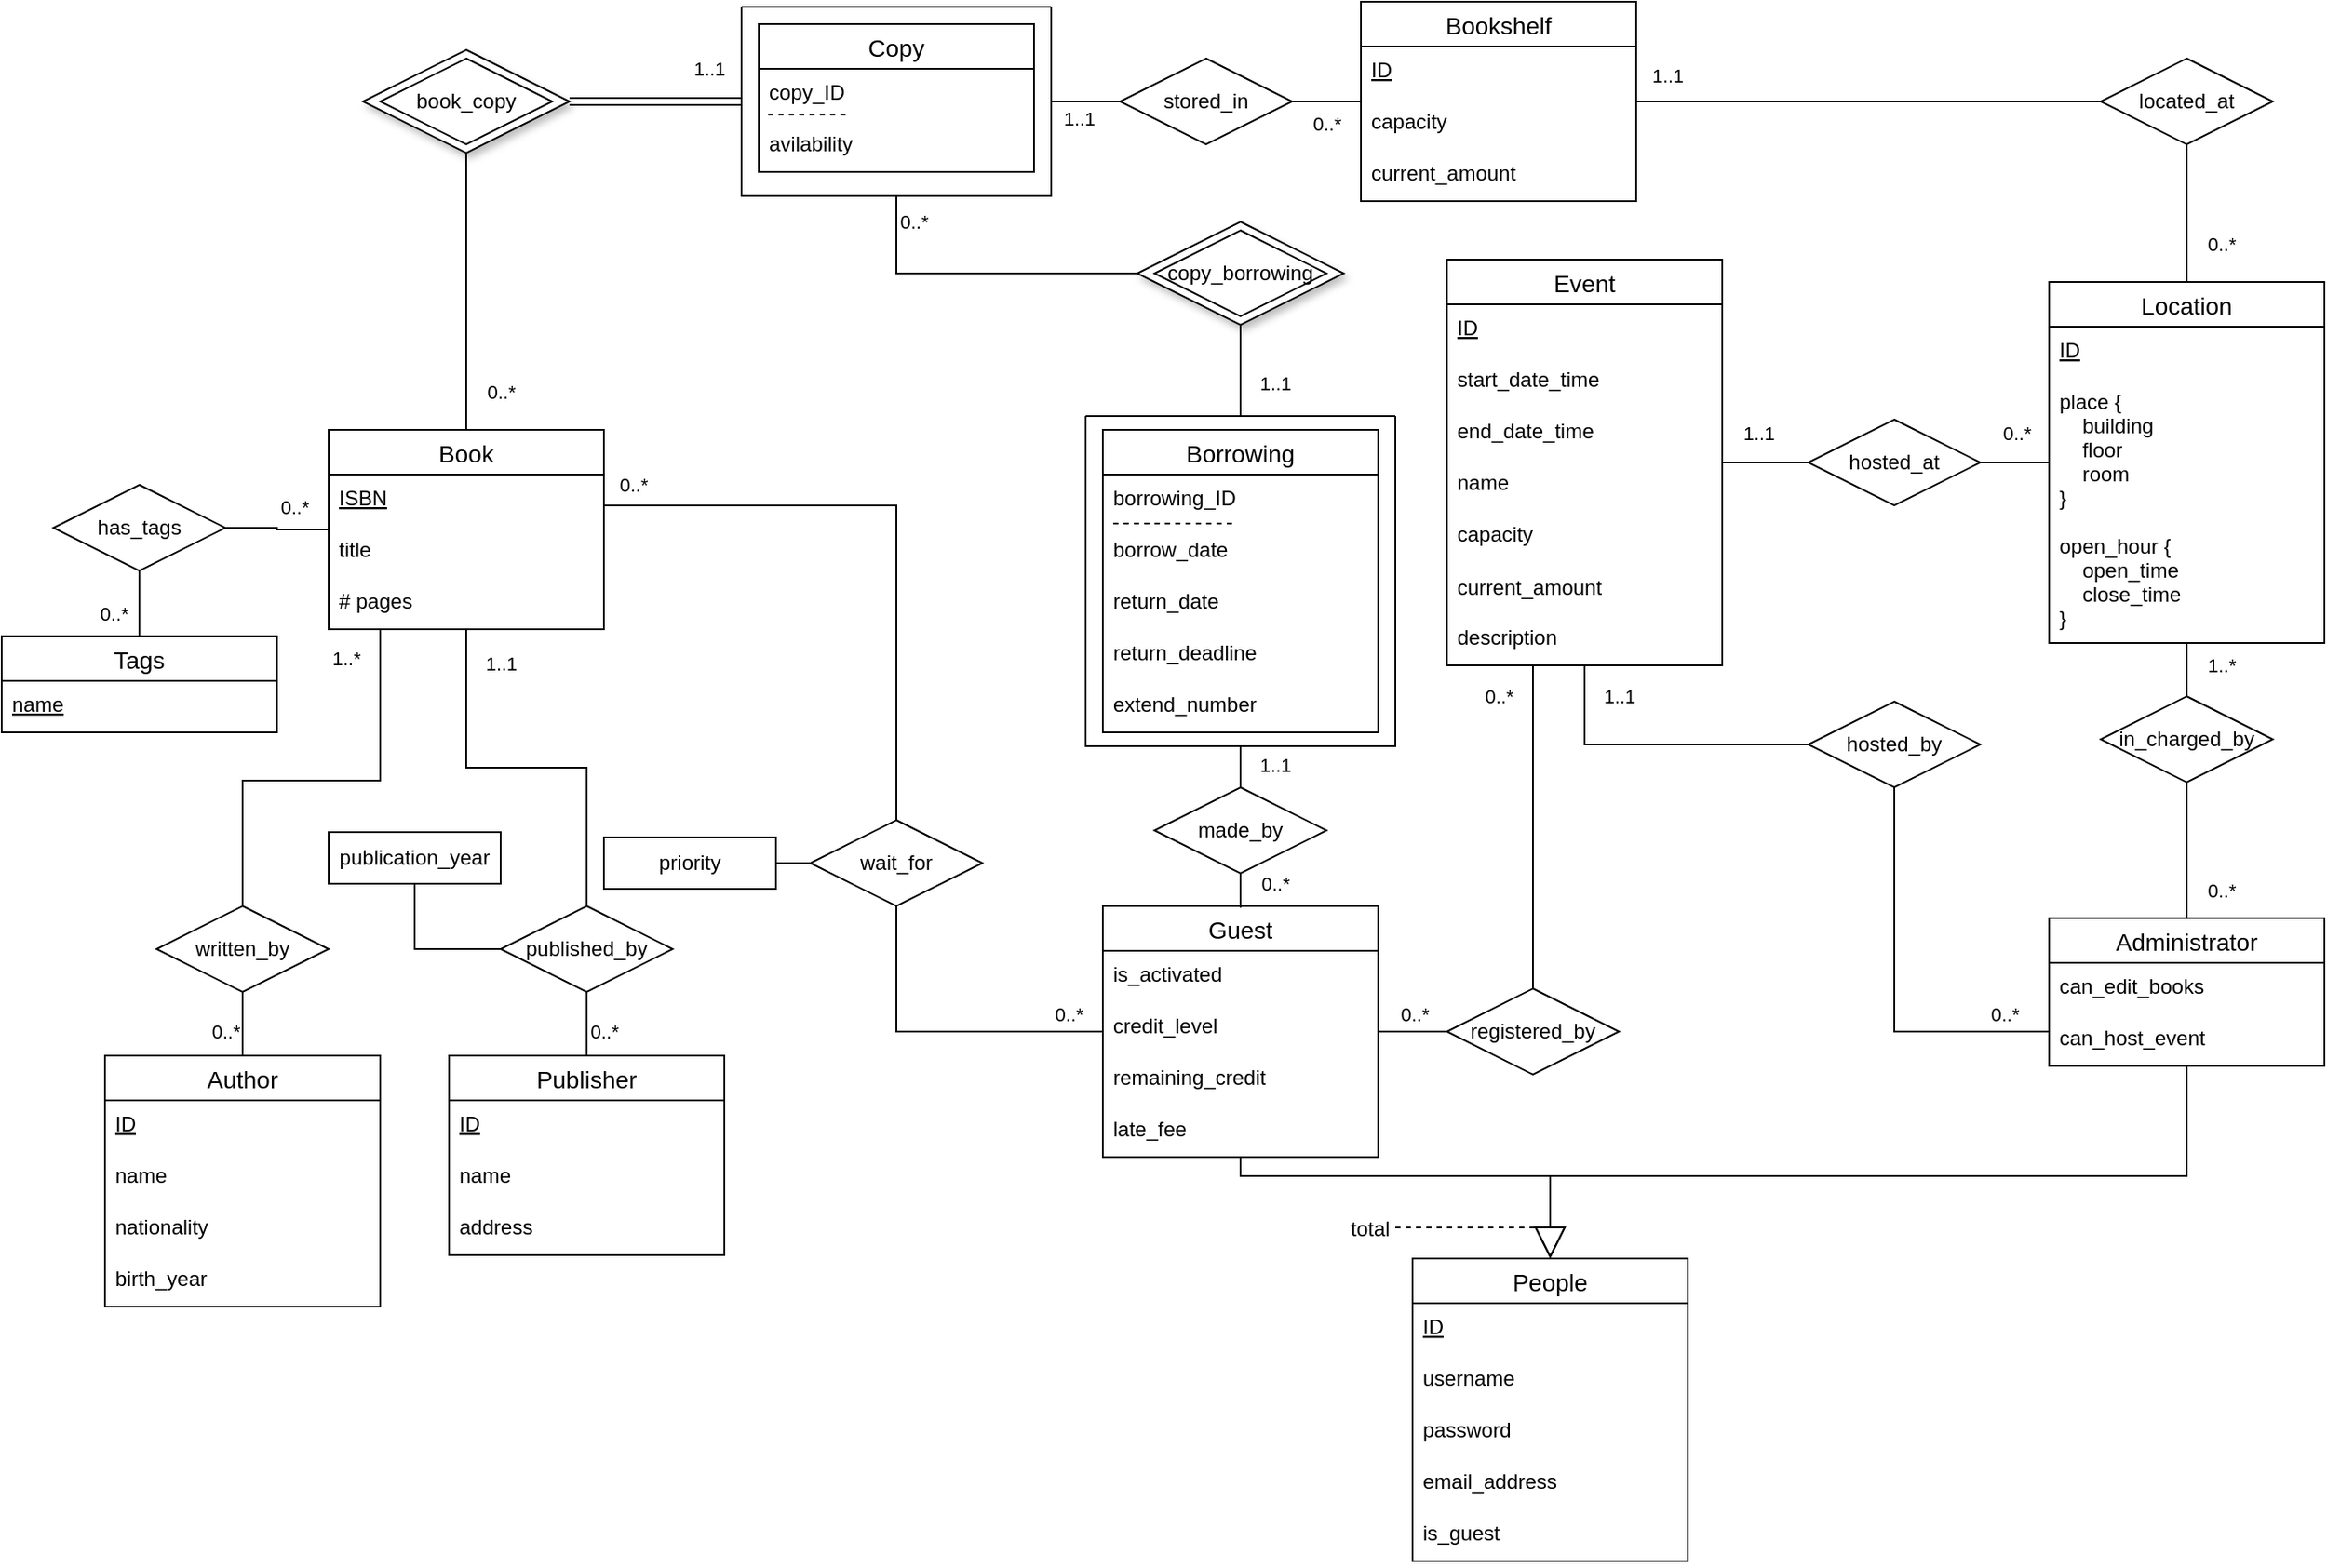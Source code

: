 <mxfile>
    <diagram id="R2lEEEUBdFMjLlhIrx00" name="Page-1">
        <mxGraphModel dx="1454" dy="494" grid="1" gridSize="10" guides="1" tooltips="1" connect="1" arrows="1" fold="1" page="1" pageScale="1" pageWidth="850" pageHeight="1100" math="0" shadow="0" extFonts="Permanent Marker^https://fonts.googleapis.com/css?family=Permanent+Marker">
            <root>
                <mxCell id="0"/>
                <mxCell id="1" parent="0"/>
                <mxCell id="11" value="" style="rhombus;whiteSpace=wrap;html=1;shadow=1;" parent="1" vertex="1">
                    <mxGeometry x="-280" y="105" width="120" height="60" as="geometry"/>
                </mxCell>
                <mxCell id="3pUokIxNdo1e3XjNeTQa-14" value="" style="rhombus;whiteSpace=wrap;html=1;shadow=1;" parent="1" vertex="1">
                    <mxGeometry x="170" y="205" width="120" height="60" as="geometry"/>
                </mxCell>
                <mxCell id="M0YwCfA4mjr5i9VfoFUj-1" value="Book" style="swimlane;fontStyle=0;childLayout=stackLayout;horizontal=1;startSize=26;horizontalStack=0;resizeParent=1;resizeParentMax=0;resizeLast=0;collapsible=1;marginBottom=0;align=center;fontSize=14;" parent="1" vertex="1">
                    <mxGeometry x="-300" y="326" width="160" height="116" as="geometry"/>
                </mxCell>
                <mxCell id="M0YwCfA4mjr5i9VfoFUj-2" value="ISBN" style="text;strokeColor=none;fillColor=none;spacingLeft=4;spacingRight=4;overflow=hidden;rotatable=0;points=[[0,0.5],[1,0.5]];portConstraint=eastwest;fontSize=12;fontStyle=4" parent="M0YwCfA4mjr5i9VfoFUj-1" vertex="1">
                    <mxGeometry y="26" width="160" height="30" as="geometry"/>
                </mxCell>
                <mxCell id="M0YwCfA4mjr5i9VfoFUj-3" value="title" style="text;strokeColor=none;fillColor=none;spacingLeft=4;spacingRight=4;overflow=hidden;rotatable=0;points=[[0,0.5],[1,0.5]];portConstraint=eastwest;fontSize=12;" parent="M0YwCfA4mjr5i9VfoFUj-1" vertex="1">
                    <mxGeometry y="56" width="160" height="30" as="geometry"/>
                </mxCell>
                <mxCell id="6Vq29FL__fgsb-6oe8JI-12" value="# pages" style="text;strokeColor=none;fillColor=none;spacingLeft=4;spacingRight=4;overflow=hidden;rotatable=0;points=[[0,0.5],[1,0.5]];portConstraint=eastwest;fontSize=12;" parent="M0YwCfA4mjr5i9VfoFUj-1" vertex="1">
                    <mxGeometry y="86" width="160" height="30" as="geometry"/>
                </mxCell>
                <mxCell id="M0YwCfA4mjr5i9VfoFUj-5" value="Bookshelf" style="swimlane;fontStyle=0;childLayout=stackLayout;horizontal=1;startSize=26;horizontalStack=0;resizeParent=1;resizeParentMax=0;resizeLast=0;collapsible=1;marginBottom=0;align=center;fontSize=14;" parent="1" vertex="1">
                    <mxGeometry x="300" y="77" width="160" height="116" as="geometry"/>
                </mxCell>
                <mxCell id="M0YwCfA4mjr5i9VfoFUj-6" value="ID" style="text;strokeColor=none;fillColor=none;spacingLeft=4;spacingRight=4;overflow=hidden;rotatable=0;points=[[0,0.5],[1,0.5]];portConstraint=eastwest;fontSize=12;fontStyle=4" parent="M0YwCfA4mjr5i9VfoFUj-5" vertex="1">
                    <mxGeometry y="26" width="160" height="30" as="geometry"/>
                </mxCell>
                <mxCell id="M0YwCfA4mjr5i9VfoFUj-8" value="capacity" style="text;strokeColor=none;fillColor=none;spacingLeft=4;spacingRight=4;overflow=hidden;rotatable=0;points=[[0,0.5],[1,0.5]];portConstraint=eastwest;fontSize=12;" parent="M0YwCfA4mjr5i9VfoFUj-5" vertex="1">
                    <mxGeometry y="56" width="160" height="30" as="geometry"/>
                </mxCell>
                <mxCell id="RutCKX_S9ad8p6_v9QBn-16" value="current_amount" style="text;strokeColor=none;fillColor=none;spacingLeft=4;spacingRight=4;overflow=hidden;rotatable=0;points=[[0,0.5],[1,0.5]];portConstraint=eastwest;fontSize=12;" parent="M0YwCfA4mjr5i9VfoFUj-5" vertex="1">
                    <mxGeometry y="86" width="160" height="30" as="geometry"/>
                </mxCell>
                <mxCell id="M0YwCfA4mjr5i9VfoFUj-9" value="Location" style="swimlane;fontStyle=0;childLayout=stackLayout;horizontal=1;startSize=26;horizontalStack=0;resizeParent=1;resizeParentMax=0;resizeLast=0;collapsible=1;marginBottom=0;align=center;fontSize=14;" parent="1" vertex="1">
                    <mxGeometry x="700" y="240" width="160" height="210" as="geometry"/>
                </mxCell>
                <mxCell id="M0YwCfA4mjr5i9VfoFUj-11" value="ID" style="text;strokeColor=none;fillColor=none;spacingLeft=4;spacingRight=4;overflow=hidden;rotatable=0;points=[[0,0.5],[1,0.5]];portConstraint=eastwest;fontSize=12;fontStyle=4" parent="M0YwCfA4mjr5i9VfoFUj-9" vertex="1">
                    <mxGeometry y="26" width="160" height="30" as="geometry"/>
                </mxCell>
                <mxCell id="2" value="place {&#10;    building&#10;    floor&#10;    room&#10;}" style="text;strokeColor=none;fillColor=none;spacingLeft=4;spacingRight=4;overflow=hidden;rotatable=0;points=[[0,0.5],[1,0.5]];portConstraint=eastwest;fontSize=12;fontStyle=0" parent="M0YwCfA4mjr5i9VfoFUj-9" vertex="1">
                    <mxGeometry y="56" width="160" height="84" as="geometry"/>
                </mxCell>
                <mxCell id="m7qZ3WIpsGeV1RLe8qS_-42" value="open_hour {&#10;    open_time&#10;    close_time&#10;}" style="text;strokeColor=none;fillColor=none;spacingLeft=4;spacingRight=4;overflow=hidden;rotatable=0;points=[[0,0.5],[1,0.5]];portConstraint=eastwest;fontSize=12;fontStyle=0" parent="M0YwCfA4mjr5i9VfoFUj-9" vertex="1">
                    <mxGeometry y="140" width="160" height="70" as="geometry"/>
                </mxCell>
                <mxCell id="M0YwCfA4mjr5i9VfoFUj-31" style="edgeStyle=orthogonalEdgeStyle;rounded=0;orthogonalLoop=1;jettySize=auto;html=1;exitX=0;exitY=0.5;exitDx=0;exitDy=0;startArrow=none;startFill=0;endArrow=none;endFill=0;" parent="1" source="M0YwCfA4mjr5i9VfoFUj-13" target="10" edge="1">
                    <mxGeometry relative="1" as="geometry">
                        <mxPoint x="120" y="133" as="targetPoint"/>
                        <Array as="points"/>
                    </mxGeometry>
                </mxCell>
                <mxCell id="26" value="1..1" style="edgeLabel;html=1;align=center;verticalAlign=middle;resizable=0;points=[];" parent="M0YwCfA4mjr5i9VfoFUj-31" vertex="1" connectable="0">
                    <mxGeometry x="0.671" y="1" relative="1" as="geometry">
                        <mxPoint x="9" y="9" as="offset"/>
                    </mxGeometry>
                </mxCell>
                <mxCell id="M0YwCfA4mjr5i9VfoFUj-72" style="edgeStyle=orthogonalEdgeStyle;rounded=0;orthogonalLoop=1;jettySize=auto;html=1;exitX=1;exitY=0.5;exitDx=0;exitDy=0;endArrow=none;endFill=0;" parent="1" source="M0YwCfA4mjr5i9VfoFUj-13" target="M0YwCfA4mjr5i9VfoFUj-5" edge="1">
                    <mxGeometry relative="1" as="geometry"/>
                </mxCell>
                <mxCell id="27" value="0..*" style="edgeLabel;html=1;align=center;verticalAlign=middle;resizable=0;points=[];" parent="M0YwCfA4mjr5i9VfoFUj-72" vertex="1" connectable="0">
                    <mxGeometry x="0.272" y="-1" relative="1" as="geometry">
                        <mxPoint x="-6" y="12" as="offset"/>
                    </mxGeometry>
                </mxCell>
                <mxCell id="M0YwCfA4mjr5i9VfoFUj-13" value="stored_in" style="rhombus;whiteSpace=wrap;html=1;" parent="1" vertex="1">
                    <mxGeometry x="160" y="110" width="100" height="50" as="geometry"/>
                </mxCell>
                <mxCell id="M0YwCfA4mjr5i9VfoFUj-33" style="rounded=0;orthogonalLoop=1;jettySize=auto;html=1;exitX=0;exitY=0.5;exitDx=0;exitDy=0;edgeStyle=orthogonalEdgeStyle;endArrow=none;endFill=0;" parent="1" source="M0YwCfA4mjr5i9VfoFUj-14" target="M0YwCfA4mjr5i9VfoFUj-5" edge="1">
                    <mxGeometry relative="1" as="geometry"/>
                </mxCell>
                <mxCell id="35" value="1..1" style="edgeLabel;html=1;align=center;verticalAlign=middle;resizable=0;points=[];" parent="M0YwCfA4mjr5i9VfoFUj-33" vertex="1" connectable="0">
                    <mxGeometry x="0.872" y="-3" relative="1" as="geometry">
                        <mxPoint y="-12" as="offset"/>
                    </mxGeometry>
                </mxCell>
                <mxCell id="M0YwCfA4mjr5i9VfoFUj-73" style="edgeStyle=orthogonalEdgeStyle;rounded=0;orthogonalLoop=1;jettySize=auto;html=1;exitX=0.5;exitY=1;exitDx=0;exitDy=0;endArrow=none;endFill=0;" parent="1" source="M0YwCfA4mjr5i9VfoFUj-14" target="M0YwCfA4mjr5i9VfoFUj-9" edge="1">
                    <mxGeometry relative="1" as="geometry">
                        <mxPoint x="590" y="123" as="targetPoint"/>
                    </mxGeometry>
                </mxCell>
                <mxCell id="36" value="0..*" style="edgeLabel;html=1;align=center;verticalAlign=middle;resizable=0;points=[];" parent="M0YwCfA4mjr5i9VfoFUj-73" vertex="1" connectable="0">
                    <mxGeometry x="0.456" y="2" relative="1" as="geometry">
                        <mxPoint x="18" as="offset"/>
                    </mxGeometry>
                </mxCell>
                <mxCell id="M0YwCfA4mjr5i9VfoFUj-14" value="located_at" style="rhombus;whiteSpace=wrap;html=1;" parent="1" vertex="1">
                    <mxGeometry x="730" y="110" width="100" height="50" as="geometry"/>
                </mxCell>
                <mxCell id="M0YwCfA4mjr5i9VfoFUj-15" value="Author" style="swimlane;fontStyle=0;childLayout=stackLayout;horizontal=1;startSize=26;horizontalStack=0;resizeParent=1;resizeParentMax=0;resizeLast=0;collapsible=1;marginBottom=0;align=center;fontSize=14;" parent="1" vertex="1">
                    <mxGeometry x="-430" y="690" width="160" height="146" as="geometry"/>
                </mxCell>
                <mxCell id="M0YwCfA4mjr5i9VfoFUj-16" value="ID" style="text;strokeColor=none;fillColor=none;spacingLeft=4;spacingRight=4;overflow=hidden;rotatable=0;points=[[0,0.5],[1,0.5]];portConstraint=eastwest;fontSize=12;fontStyle=4" parent="M0YwCfA4mjr5i9VfoFUj-15" vertex="1">
                    <mxGeometry y="26" width="160" height="30" as="geometry"/>
                </mxCell>
                <mxCell id="M0YwCfA4mjr5i9VfoFUj-17" value="name" style="text;strokeColor=none;fillColor=none;spacingLeft=4;spacingRight=4;overflow=hidden;rotatable=0;points=[[0,0.5],[1,0.5]];portConstraint=eastwest;fontSize=12;" parent="M0YwCfA4mjr5i9VfoFUj-15" vertex="1">
                    <mxGeometry y="56" width="160" height="30" as="geometry"/>
                </mxCell>
                <mxCell id="M0YwCfA4mjr5i9VfoFUj-18" value="nationality" style="text;strokeColor=none;fillColor=none;spacingLeft=4;spacingRight=4;overflow=hidden;rotatable=0;points=[[0,0.5],[1,0.5]];portConstraint=eastwest;fontSize=12;" parent="M0YwCfA4mjr5i9VfoFUj-15" vertex="1">
                    <mxGeometry y="86" width="160" height="30" as="geometry"/>
                </mxCell>
                <mxCell id="M0YwCfA4mjr5i9VfoFUj-23" value="birth_year" style="text;strokeColor=none;fillColor=none;spacingLeft=4;spacingRight=4;overflow=hidden;rotatable=0;points=[[0,0.5],[1,0.5]];portConstraint=eastwest;fontSize=12;" parent="M0YwCfA4mjr5i9VfoFUj-15" vertex="1">
                    <mxGeometry y="116" width="160" height="30" as="geometry"/>
                </mxCell>
                <mxCell id="M0YwCfA4mjr5i9VfoFUj-19" value="Publisher" style="swimlane;fontStyle=0;childLayout=stackLayout;horizontal=1;startSize=26;horizontalStack=0;resizeParent=1;resizeParentMax=0;resizeLast=0;collapsible=1;marginBottom=0;align=center;fontSize=14;" parent="1" vertex="1">
                    <mxGeometry x="-230" y="690" width="160" height="116" as="geometry"/>
                </mxCell>
                <mxCell id="M0YwCfA4mjr5i9VfoFUj-20" value="ID" style="text;strokeColor=none;fillColor=none;spacingLeft=4;spacingRight=4;overflow=hidden;rotatable=0;points=[[0,0.5],[1,0.5]];portConstraint=eastwest;fontSize=12;fontStyle=4" parent="M0YwCfA4mjr5i9VfoFUj-19" vertex="1">
                    <mxGeometry y="26" width="160" height="30" as="geometry"/>
                </mxCell>
                <mxCell id="M0YwCfA4mjr5i9VfoFUj-21" value="name" style="text;strokeColor=none;fillColor=none;spacingLeft=4;spacingRight=4;overflow=hidden;rotatable=0;points=[[0,0.5],[1,0.5]];portConstraint=eastwest;fontSize=12;" parent="M0YwCfA4mjr5i9VfoFUj-19" vertex="1">
                    <mxGeometry y="56" width="160" height="30" as="geometry"/>
                </mxCell>
                <mxCell id="M0YwCfA4mjr5i9VfoFUj-22" value="address" style="text;strokeColor=none;fillColor=none;spacingLeft=4;spacingRight=4;overflow=hidden;rotatable=0;points=[[0,0.5],[1,0.5]];portConstraint=eastwest;fontSize=12;" parent="M0YwCfA4mjr5i9VfoFUj-19" vertex="1">
                    <mxGeometry y="86" width="160" height="30" as="geometry"/>
                </mxCell>
                <mxCell id="M0YwCfA4mjr5i9VfoFUj-26" style="edgeStyle=orthogonalEdgeStyle;rounded=0;orthogonalLoop=1;jettySize=auto;html=1;exitX=0.5;exitY=0;exitDx=0;exitDy=0;endArrow=none;endFill=0;" parent="1" source="M0YwCfA4mjr5i9VfoFUj-24" target="M0YwCfA4mjr5i9VfoFUj-1" edge="1">
                    <mxGeometry relative="1" as="geometry">
                        <Array as="points">
                            <mxPoint x="-350" y="530"/>
                            <mxPoint x="-270" y="530"/>
                        </Array>
                    </mxGeometry>
                </mxCell>
                <mxCell id="18" value="1..*" style="edgeLabel;html=1;align=center;verticalAlign=middle;resizable=0;points=[];" parent="M0YwCfA4mjr5i9VfoFUj-26" vertex="1" connectable="0">
                    <mxGeometry x="0.876" relative="1" as="geometry">
                        <mxPoint x="-20" y="2" as="offset"/>
                    </mxGeometry>
                </mxCell>
                <mxCell id="M0YwCfA4mjr5i9VfoFUj-24" value="written_by" style="rhombus;whiteSpace=wrap;html=1;" parent="1" vertex="1">
                    <mxGeometry x="-400" y="603" width="100" height="50" as="geometry"/>
                </mxCell>
                <mxCell id="M0YwCfA4mjr5i9VfoFUj-28" style="edgeStyle=orthogonalEdgeStyle;rounded=0;orthogonalLoop=1;jettySize=auto;html=1;endArrow=none;endFill=0;" parent="1" source="M0YwCfA4mjr5i9VfoFUj-25" target="M0YwCfA4mjr5i9VfoFUj-1" edge="1">
                    <mxGeometry relative="1" as="geometry"/>
                </mxCell>
                <mxCell id="20" value="1..1" style="edgeLabel;html=1;align=center;verticalAlign=middle;resizable=0;points=[];" parent="M0YwCfA4mjr5i9VfoFUj-28" vertex="1" connectable="0">
                    <mxGeometry x="0.807" y="2" relative="1" as="geometry">
                        <mxPoint x="22" y="-3" as="offset"/>
                    </mxGeometry>
                </mxCell>
                <mxCell id="M0YwCfA4mjr5i9VfoFUj-25" value="published_by" style="rhombus;whiteSpace=wrap;html=1;" parent="1" vertex="1">
                    <mxGeometry x="-200" y="603" width="100" height="50" as="geometry"/>
                </mxCell>
                <mxCell id="M0YwCfA4mjr5i9VfoFUj-44" value="Guest" style="swimlane;fontStyle=0;childLayout=stackLayout;horizontal=1;startSize=26;horizontalStack=0;resizeParent=1;resizeParentMax=0;resizeLast=0;collapsible=1;marginBottom=0;align=center;fontSize=14;" parent="1" vertex="1">
                    <mxGeometry x="150" y="603" width="160" height="146" as="geometry"/>
                </mxCell>
                <mxCell id="5" value="is_activated" style="text;strokeColor=none;fillColor=none;spacingLeft=4;spacingRight=4;overflow=hidden;rotatable=0;points=[[0,0.5],[1,0.5]];portConstraint=eastwest;fontSize=12;" parent="M0YwCfA4mjr5i9VfoFUj-44" vertex="1">
                    <mxGeometry y="26" width="160" height="30" as="geometry"/>
                </mxCell>
                <mxCell id="M0YwCfA4mjr5i9VfoFUj-45" value="credit_level" style="text;strokeColor=none;fillColor=none;spacingLeft=4;spacingRight=4;overflow=hidden;rotatable=0;points=[[0,0.5],[1,0.5]];portConstraint=eastwest;fontSize=12;fontStyle=0" parent="M0YwCfA4mjr5i9VfoFUj-44" vertex="1">
                    <mxGeometry y="56" width="160" height="30" as="geometry"/>
                </mxCell>
                <mxCell id="6Vq29FL__fgsb-6oe8JI-16" value="remaining_credit" style="text;strokeColor=none;fillColor=none;spacingLeft=4;spacingRight=4;overflow=hidden;rotatable=0;points=[[0,0.5],[1,0.5]];portConstraint=eastwest;fontSize=12;" parent="M0YwCfA4mjr5i9VfoFUj-44" vertex="1">
                    <mxGeometry y="86" width="160" height="30" as="geometry"/>
                </mxCell>
                <mxCell id="m7qZ3WIpsGeV1RLe8qS_-4" value="late_fee" style="text;strokeColor=none;fillColor=none;spacingLeft=4;spacingRight=4;overflow=hidden;rotatable=0;points=[[0,0.5],[1,0.5]];portConstraint=eastwest;fontSize=12;" parent="M0YwCfA4mjr5i9VfoFUj-44" vertex="1">
                    <mxGeometry y="116" width="160" height="30" as="geometry"/>
                </mxCell>
                <mxCell id="M0YwCfA4mjr5i9VfoFUj-52" value="People" style="swimlane;fontStyle=0;childLayout=stackLayout;horizontal=1;startSize=26;horizontalStack=0;resizeParent=1;resizeParentMax=0;resizeLast=0;collapsible=1;marginBottom=0;align=center;fontSize=14;" parent="1" vertex="1">
                    <mxGeometry x="330" y="808" width="160" height="176" as="geometry"/>
                </mxCell>
                <mxCell id="M0YwCfA4mjr5i9VfoFUj-53" value="ID" style="text;strokeColor=none;fillColor=none;spacingLeft=4;spacingRight=4;overflow=hidden;rotatable=0;points=[[0,0.5],[1,0.5]];portConstraint=eastwest;fontSize=12;fontStyle=4" parent="M0YwCfA4mjr5i9VfoFUj-52" vertex="1">
                    <mxGeometry y="26" width="160" height="30" as="geometry"/>
                </mxCell>
                <mxCell id="m7qZ3WIpsGeV1RLe8qS_-3" value="username" style="text;strokeColor=none;fillColor=none;spacingLeft=4;spacingRight=4;overflow=hidden;rotatable=0;points=[[0,0.5],[1,0.5]];portConstraint=eastwest;fontSize=12;fontStyle=0" parent="M0YwCfA4mjr5i9VfoFUj-52" vertex="1">
                    <mxGeometry y="56" width="160" height="30" as="geometry"/>
                </mxCell>
                <mxCell id="m7qZ3WIpsGeV1RLe8qS_-9" value="password" style="text;strokeColor=none;fillColor=none;spacingLeft=4;spacingRight=4;overflow=hidden;rotatable=0;points=[[0,0.5],[1,0.5]];portConstraint=eastwest;fontSize=12;fontStyle=0" parent="M0YwCfA4mjr5i9VfoFUj-52" vertex="1">
                    <mxGeometry y="86" width="160" height="30" as="geometry"/>
                </mxCell>
                <mxCell id="6" value="email_address" style="text;strokeColor=none;fillColor=none;spacingLeft=4;spacingRight=4;overflow=hidden;rotatable=0;points=[[0,0.5],[1,0.5]];portConstraint=eastwest;fontSize=12;fontStyle=0" parent="M0YwCfA4mjr5i9VfoFUj-52" vertex="1">
                    <mxGeometry y="116" width="160" height="30" as="geometry"/>
                </mxCell>
                <mxCell id="3" value="is_guest" style="text;strokeColor=none;fillColor=none;spacingLeft=4;spacingRight=4;overflow=hidden;rotatable=0;points=[[0,0.5],[1,0.5]];portConstraint=eastwest;fontSize=12;fontStyle=0" parent="M0YwCfA4mjr5i9VfoFUj-52" vertex="1">
                    <mxGeometry y="146" width="160" height="30" as="geometry"/>
                </mxCell>
                <mxCell id="M0YwCfA4mjr5i9VfoFUj-56" value="Administrator" style="swimlane;fontStyle=0;childLayout=stackLayout;horizontal=1;startSize=26;horizontalStack=0;resizeParent=1;resizeParentMax=0;resizeLast=0;collapsible=1;marginBottom=0;align=center;fontSize=14;" parent="1" vertex="1">
                    <mxGeometry x="700" y="610" width="160" height="86" as="geometry"/>
                </mxCell>
                <mxCell id="m7qZ3WIpsGeV1RLe8qS_-21" value="can_edit_books" style="text;strokeColor=none;fillColor=none;spacingLeft=4;spacingRight=4;overflow=hidden;rotatable=0;points=[[0,0.5],[1,0.5]];portConstraint=eastwest;fontSize=12;" parent="M0YwCfA4mjr5i9VfoFUj-56" vertex="1">
                    <mxGeometry y="26" width="160" height="30" as="geometry"/>
                </mxCell>
                <mxCell id="m7qZ3WIpsGeV1RLe8qS_-43" value="can_host_event" style="text;strokeColor=none;fillColor=none;spacingLeft=4;spacingRight=4;overflow=hidden;rotatable=0;points=[[0,0.5],[1,0.5]];portConstraint=eastwest;fontSize=12;" parent="M0YwCfA4mjr5i9VfoFUj-56" vertex="1">
                    <mxGeometry y="56" width="160" height="30" as="geometry"/>
                </mxCell>
                <mxCell id="M0YwCfA4mjr5i9VfoFUj-63" value="" style="endArrow=none;html=1;rounded=0;" parent="1" source="M0YwCfA4mjr5i9VfoFUj-15" target="M0YwCfA4mjr5i9VfoFUj-24" edge="1">
                    <mxGeometry width="50" height="50" relative="1" as="geometry">
                        <mxPoint x="-430" y="740" as="sourcePoint"/>
                        <mxPoint x="-380" y="690" as="targetPoint"/>
                    </mxGeometry>
                </mxCell>
                <mxCell id="19" value="0..*" style="edgeLabel;html=1;align=center;verticalAlign=middle;resizable=0;points=[];" parent="M0YwCfA4mjr5i9VfoFUj-63" vertex="1" connectable="0">
                    <mxGeometry x="-0.227" y="2" relative="1" as="geometry">
                        <mxPoint x="-8" as="offset"/>
                    </mxGeometry>
                </mxCell>
                <mxCell id="M0YwCfA4mjr5i9VfoFUj-64" value="" style="endArrow=none;html=1;rounded=0;" parent="1" source="M0YwCfA4mjr5i9VfoFUj-19" target="M0YwCfA4mjr5i9VfoFUj-25" edge="1">
                    <mxGeometry width="50" height="50" relative="1" as="geometry">
                        <mxPoint x="-490" y="687" as="sourcePoint"/>
                        <mxPoint x="-440" y="637" as="targetPoint"/>
                    </mxGeometry>
                </mxCell>
                <mxCell id="21" value="0..*" style="edgeLabel;html=1;align=center;verticalAlign=middle;resizable=0;points=[];" parent="M0YwCfA4mjr5i9VfoFUj-64" vertex="1" connectable="0">
                    <mxGeometry x="-0.21" relative="1" as="geometry">
                        <mxPoint x="10" as="offset"/>
                    </mxGeometry>
                </mxCell>
                <mxCell id="M0YwCfA4mjr5i9VfoFUj-76" value="" style="endArrow=block;endSize=16;endFill=0;html=1;rounded=0;edgeStyle=orthogonalEdgeStyle;" parent="1" source="M0YwCfA4mjr5i9VfoFUj-44" target="M0YwCfA4mjr5i9VfoFUj-52" edge="1">
                    <mxGeometry width="160" relative="1" as="geometry">
                        <mxPoint x="-35" y="708" as="sourcePoint"/>
                        <mxPoint x="125" y="708" as="targetPoint"/>
                        <Array as="points">
                            <mxPoint x="230" y="760"/>
                            <mxPoint x="410" y="760"/>
                        </Array>
                    </mxGeometry>
                </mxCell>
                <mxCell id="M0YwCfA4mjr5i9VfoFUj-77" value="" style="endArrow=block;endSize=16;endFill=0;html=1;rounded=0;edgeStyle=orthogonalEdgeStyle;" parent="1" source="M0YwCfA4mjr5i9VfoFUj-56" target="M0YwCfA4mjr5i9VfoFUj-52" edge="1">
                    <mxGeometry width="160" relative="1" as="geometry">
                        <mxPoint x="115" y="788" as="sourcePoint"/>
                        <mxPoint x="215" y="704" as="targetPoint"/>
                        <Array as="points">
                            <mxPoint x="780" y="760"/>
                            <mxPoint x="410" y="760"/>
                        </Array>
                    </mxGeometry>
                </mxCell>
                <mxCell id="M0YwCfA4mjr5i9VfoFUj-84" value="Borrowing" style="swimlane;fontStyle=0;childLayout=stackLayout;horizontal=1;startSize=26;horizontalStack=0;resizeParent=1;resizeParentMax=0;resizeLast=0;collapsible=1;marginBottom=0;align=center;fontSize=14;" parent="1" vertex="1">
                    <mxGeometry x="150" y="326" width="160" height="176" as="geometry"/>
                </mxCell>
                <mxCell id="M0YwCfA4mjr5i9VfoFUj-85" value="borrowing_ID" style="text;strokeColor=none;fillColor=none;spacingLeft=4;spacingRight=4;overflow=hidden;rotatable=0;points=[[0,0.5],[1,0.5]];portConstraint=eastwest;fontSize=12;fontStyle=0" parent="M0YwCfA4mjr5i9VfoFUj-84" vertex="1">
                    <mxGeometry y="26" width="160" height="30" as="geometry"/>
                </mxCell>
                <mxCell id="M0YwCfA4mjr5i9VfoFUj-86" value="borrow_date" style="text;strokeColor=none;fillColor=none;spacingLeft=4;spacingRight=4;overflow=hidden;rotatable=0;points=[[0,0.5],[1,0.5]];portConstraint=eastwest;fontSize=12;" parent="M0YwCfA4mjr5i9VfoFUj-84" vertex="1">
                    <mxGeometry y="56" width="160" height="30" as="geometry"/>
                </mxCell>
                <mxCell id="M0YwCfA4mjr5i9VfoFUj-108" value="return_date" style="text;strokeColor=none;fillColor=none;spacingLeft=4;spacingRight=4;overflow=hidden;rotatable=0;points=[[0,0.5],[1,0.5]];portConstraint=eastwest;fontSize=12;" parent="M0YwCfA4mjr5i9VfoFUj-84" vertex="1">
                    <mxGeometry y="86" width="160" height="30" as="geometry"/>
                </mxCell>
                <mxCell id="M0YwCfA4mjr5i9VfoFUj-109" value="return_deadline" style="text;strokeColor=none;fillColor=none;spacingLeft=4;spacingRight=4;overflow=hidden;rotatable=0;points=[[0,0.5],[1,0.5]];portConstraint=eastwest;fontSize=12;" parent="M0YwCfA4mjr5i9VfoFUj-84" vertex="1">
                    <mxGeometry y="116" width="160" height="30" as="geometry"/>
                </mxCell>
                <mxCell id="m7qZ3WIpsGeV1RLe8qS_-22" value="extend_number" style="text;strokeColor=none;fillColor=none;spacingLeft=4;spacingRight=4;overflow=hidden;rotatable=0;points=[[0,0.5],[1,0.5]];portConstraint=eastwest;fontSize=12;" parent="M0YwCfA4mjr5i9VfoFUj-84" vertex="1">
                    <mxGeometry y="146" width="160" height="30" as="geometry"/>
                </mxCell>
                <mxCell id="45" value="" style="endArrow=none;dashed=1;html=1;exitX=0.038;exitY=0.95;exitDx=0;exitDy=0;exitPerimeter=0;entryX=0.481;entryY=0.95;entryDx=0;entryDy=0;entryPerimeter=0;" parent="M0YwCfA4mjr5i9VfoFUj-84" source="M0YwCfA4mjr5i9VfoFUj-85" target="M0YwCfA4mjr5i9VfoFUj-85" edge="1">
                    <mxGeometry width="50" height="50" relative="1" as="geometry">
                        <mxPoint x="-20" y="54" as="sourcePoint"/>
                        <mxPoint x="-30" y="-6" as="targetPoint"/>
                    </mxGeometry>
                </mxCell>
                <mxCell id="M0YwCfA4mjr5i9VfoFUj-88" style="edgeStyle=orthogonalEdgeStyle;rounded=0;orthogonalLoop=1;jettySize=auto;html=1;endArrow=none;endFill=0;" parent="1" source="M0YwCfA4mjr5i9VfoFUj-87" target="3pUokIxNdo1e3XjNeTQa-12" edge="1">
                    <mxGeometry relative="1" as="geometry"/>
                </mxCell>
                <mxCell id="30" value="1..1" style="edgeLabel;html=1;align=center;verticalAlign=middle;resizable=0;points=[];" parent="M0YwCfA4mjr5i9VfoFUj-88" vertex="1" connectable="0">
                    <mxGeometry x="0.599" y="-3" relative="1" as="geometry">
                        <mxPoint x="17" as="offset"/>
                    </mxGeometry>
                </mxCell>
                <mxCell id="M0YwCfA4mjr5i9VfoFUj-89" style="edgeStyle=orthogonalEdgeStyle;rounded=0;orthogonalLoop=1;jettySize=auto;html=1;exitX=0.5;exitY=1;exitDx=0;exitDy=0;endArrow=none;endFill=0;" parent="1" source="M0YwCfA4mjr5i9VfoFUj-87" target="M0YwCfA4mjr5i9VfoFUj-44" edge="1">
                    <mxGeometry relative="1" as="geometry">
                        <mxPoint x="230" y="618" as="sourcePoint"/>
                        <Array as="points"/>
                    </mxGeometry>
                </mxCell>
                <mxCell id="32" value="0..*" style="edgeLabel;html=1;align=center;verticalAlign=middle;resizable=0;points=[];" parent="M0YwCfA4mjr5i9VfoFUj-89" vertex="1" connectable="0">
                    <mxGeometry x="0.576" relative="1" as="geometry">
                        <mxPoint x="20" as="offset"/>
                    </mxGeometry>
                </mxCell>
                <mxCell id="M0YwCfA4mjr5i9VfoFUj-87" value="made_by" style="rhombus;whiteSpace=wrap;html=1;" parent="1" vertex="1">
                    <mxGeometry x="180" y="534" width="100" height="50" as="geometry"/>
                </mxCell>
                <mxCell id="M0YwCfA4mjr5i9VfoFUj-91" style="edgeStyle=orthogonalEdgeStyle;rounded=0;orthogonalLoop=1;jettySize=auto;html=1;endArrow=none;endFill=0;" parent="1" source="3pUokIxNdo1e3XjNeTQa-14" target="3pUokIxNdo1e3XjNeTQa-12" edge="1">
                    <mxGeometry relative="1" as="geometry"/>
                </mxCell>
                <mxCell id="29" value="1..1" style="edgeLabel;html=1;align=center;verticalAlign=middle;resizable=0;points=[];" parent="M0YwCfA4mjr5i9VfoFUj-91" vertex="1" connectable="0">
                    <mxGeometry x="0.259" relative="1" as="geometry">
                        <mxPoint x="20" as="offset"/>
                    </mxGeometry>
                </mxCell>
                <mxCell id="M0YwCfA4mjr5i9VfoFUj-90" value="copy_borrowing" style="rhombus;whiteSpace=wrap;html=1;" parent="1" vertex="1">
                    <mxGeometry x="180" y="210" width="100" height="50" as="geometry"/>
                </mxCell>
                <mxCell id="M0YwCfA4mjr5i9VfoFUj-94" value="" style="endArrow=none;html=1;rounded=0;edgeStyle=orthogonalEdgeStyle;startArrow=none;startFill=0;" parent="1" source="10" target="3pUokIxNdo1e3XjNeTQa-14" edge="1">
                    <mxGeometry width="50" height="50" relative="1" as="geometry">
                        <mxPoint x="30" y="188" as="sourcePoint"/>
                        <mxPoint x="190" y="430" as="targetPoint"/>
                        <Array as="points">
                            <mxPoint x="30" y="235"/>
                        </Array>
                    </mxGeometry>
                </mxCell>
                <mxCell id="28" value="0..*" style="edgeLabel;html=1;align=center;verticalAlign=middle;resizable=0;points=[];" parent="M0YwCfA4mjr5i9VfoFUj-94" vertex="1" connectable="0">
                    <mxGeometry x="-0.766" y="-3" relative="1" as="geometry">
                        <mxPoint x="13" y="-7" as="offset"/>
                    </mxGeometry>
                </mxCell>
                <mxCell id="RutCKX_S9ad8p6_v9QBn-1" value="Tags" style="swimlane;fontStyle=0;childLayout=stackLayout;horizontal=1;startSize=26;horizontalStack=0;resizeParent=1;resizeParentMax=0;resizeLast=0;collapsible=1;marginBottom=0;align=center;fontSize=14;" parent="1" vertex="1">
                    <mxGeometry x="-490" y="446" width="160" height="56" as="geometry"/>
                </mxCell>
                <mxCell id="RutCKX_S9ad8p6_v9QBn-2" value="name" style="text;strokeColor=none;fillColor=none;spacingLeft=4;spacingRight=4;overflow=hidden;rotatable=0;points=[[0,0.5],[1,0.5]];portConstraint=eastwest;fontSize=12;fontStyle=4" parent="RutCKX_S9ad8p6_v9QBn-1" vertex="1">
                    <mxGeometry y="26" width="160" height="30" as="geometry"/>
                </mxCell>
                <mxCell id="RutCKX_S9ad8p6_v9QBn-7" value="has_tags" style="rhombus;whiteSpace=wrap;html=1;" parent="1" vertex="1">
                    <mxGeometry x="-460" y="358" width="100" height="50" as="geometry"/>
                </mxCell>
                <mxCell id="RutCKX_S9ad8p6_v9QBn-8" value="" style="endArrow=none;html=1;rounded=0;edgeStyle=orthogonalEdgeStyle;" parent="1" source="M0YwCfA4mjr5i9VfoFUj-1" target="RutCKX_S9ad8p6_v9QBn-7" edge="1">
                    <mxGeometry width="50" height="50" relative="1" as="geometry">
                        <mxPoint x="-560" y="163" as="sourcePoint"/>
                        <mxPoint x="-520" y="163" as="targetPoint"/>
                    </mxGeometry>
                </mxCell>
                <mxCell id="15" value="0..*" style="edgeLabel;html=1;align=center;verticalAlign=middle;resizable=0;points=[];" parent="RutCKX_S9ad8p6_v9QBn-8" vertex="1" connectable="0">
                    <mxGeometry x="-0.427" y="-1" relative="1" as="geometry">
                        <mxPoint x="-3" y="-12" as="offset"/>
                    </mxGeometry>
                </mxCell>
                <mxCell id="RutCKX_S9ad8p6_v9QBn-9" value="" style="endArrow=none;html=1;rounded=0;exitX=0.5;exitY=1;exitDx=0;exitDy=0;edgeStyle=orthogonalEdgeStyle;" parent="1" source="RutCKX_S9ad8p6_v9QBn-7" target="RutCKX_S9ad8p6_v9QBn-1" edge="1">
                    <mxGeometry width="50" height="50" relative="1" as="geometry">
                        <mxPoint x="-690" y="380" as="sourcePoint"/>
                        <mxPoint x="-650" y="380" as="targetPoint"/>
                    </mxGeometry>
                </mxCell>
                <mxCell id="16" value="0..*" style="edgeLabel;html=1;align=center;verticalAlign=middle;resizable=0;points=[];" parent="RutCKX_S9ad8p6_v9QBn-9" vertex="1" connectable="0">
                    <mxGeometry x="0.2" y="-1" relative="1" as="geometry">
                        <mxPoint x="-14" y="2" as="offset"/>
                    </mxGeometry>
                </mxCell>
                <mxCell id="6Vq29FL__fgsb-6oe8JI-1" value="Copy" style="swimlane;fontStyle=0;childLayout=stackLayout;horizontal=1;startSize=26;horizontalStack=0;resizeParent=1;resizeParentMax=0;resizeLast=0;collapsible=1;marginBottom=0;align=center;fontSize=14;" parent="1" vertex="1">
                    <mxGeometry x="-50" y="90" width="160" height="86" as="geometry"/>
                </mxCell>
                <mxCell id="43" value="copy_ID" style="text;strokeColor=none;fillColor=none;spacingLeft=4;spacingRight=4;overflow=hidden;rotatable=0;points=[[0,0.5],[1,0.5]];portConstraint=eastwest;fontSize=12;" parent="6Vq29FL__fgsb-6oe8JI-1" vertex="1">
                    <mxGeometry y="26" width="160" height="30" as="geometry"/>
                </mxCell>
                <mxCell id="6Vq29FL__fgsb-6oe8JI-6" value="avilability" style="text;strokeColor=none;fillColor=none;spacingLeft=4;spacingRight=4;overflow=hidden;rotatable=0;points=[[0,0.5],[1,0.5]];portConstraint=eastwest;fontSize=12;" parent="6Vq29FL__fgsb-6oe8JI-1" vertex="1">
                    <mxGeometry y="56" width="160" height="30" as="geometry"/>
                </mxCell>
                <mxCell id="44" value="" style="endArrow=none;dashed=1;html=1;exitX=0.034;exitY=-0.113;exitDx=0;exitDy=0;exitPerimeter=0;entryX=0.334;entryY=-0.113;entryDx=0;entryDy=0;entryPerimeter=0;" parent="6Vq29FL__fgsb-6oe8JI-1" source="6Vq29FL__fgsb-6oe8JI-6" target="6Vq29FL__fgsb-6oe8JI-6" edge="1">
                    <mxGeometry width="50" height="50" relative="1" as="geometry">
                        <mxPoint x="80" y="-10" as="sourcePoint"/>
                        <mxPoint x="130" y="-60" as="targetPoint"/>
                    </mxGeometry>
                </mxCell>
                <mxCell id="6Vq29FL__fgsb-6oe8JI-10" style="edgeStyle=orthogonalEdgeStyle;rounded=0;orthogonalLoop=1;jettySize=auto;html=1;shape=link;entryX=0;entryY=0.5;entryDx=0;entryDy=0;exitX=1;exitY=0.5;exitDx=0;exitDy=0;" parent="1" source="11" target="10" edge="1">
                    <mxGeometry relative="1" as="geometry">
                        <mxPoint x="-160" y="133" as="sourcePoint"/>
                        <mxPoint x="-60" y="133" as="targetPoint"/>
                    </mxGeometry>
                </mxCell>
                <mxCell id="25" value="1..1" style="edgeLabel;html=1;align=center;verticalAlign=middle;resizable=0;points=[];" parent="6Vq29FL__fgsb-6oe8JI-10" vertex="1" connectable="0">
                    <mxGeometry x="0.428" y="1" relative="1" as="geometry">
                        <mxPoint x="9" y="-18" as="offset"/>
                    </mxGeometry>
                </mxCell>
                <mxCell id="6Vq29FL__fgsb-6oe8JI-11" style="edgeStyle=orthogonalEdgeStyle;rounded=0;orthogonalLoop=1;jettySize=auto;html=1;exitX=0.5;exitY=1;exitDx=0;exitDy=0;endArrow=none;endFill=0;" parent="1" source="11" target="M0YwCfA4mjr5i9VfoFUj-1" edge="1">
                    <mxGeometry relative="1" as="geometry">
                        <mxPoint x="-10" y="469" as="targetPoint"/>
                        <Array as="points"/>
                        <mxPoint x="-220" y="163" as="sourcePoint"/>
                    </mxGeometry>
                </mxCell>
                <mxCell id="24" value="0..*" style="edgeLabel;html=1;align=center;verticalAlign=middle;resizable=0;points=[];" parent="6Vq29FL__fgsb-6oe8JI-11" vertex="1" connectable="0">
                    <mxGeometry x="0.721" y="1" relative="1" as="geometry">
                        <mxPoint x="19" as="offset"/>
                    </mxGeometry>
                </mxCell>
                <mxCell id="6Vq29FL__fgsb-6oe8JI-9" value="book_copy" style="rhombus;whiteSpace=wrap;html=1;" parent="1" vertex="1">
                    <mxGeometry x="-270" y="110" width="100" height="50" as="geometry"/>
                </mxCell>
                <mxCell id="6Vq29FL__fgsb-6oe8JI-13" value="publication_year" style="rounded=0;whiteSpace=wrap;html=1;" parent="1" vertex="1">
                    <mxGeometry x="-300" y="560" width="100" height="30" as="geometry"/>
                </mxCell>
                <mxCell id="6Vq29FL__fgsb-6oe8JI-15" value="" style="endArrow=none;html=1;rounded=0;edgeStyle=orthogonalEdgeStyle;entryX=0;entryY=0.5;entryDx=0;entryDy=0;" parent="1" source="6Vq29FL__fgsb-6oe8JI-13" target="M0YwCfA4mjr5i9VfoFUj-25" edge="1">
                    <mxGeometry width="50" height="50" relative="1" as="geometry">
                        <mxPoint x="-20" y="747" as="sourcePoint"/>
                        <mxPoint x="30" y="697" as="targetPoint"/>
                    </mxGeometry>
                </mxCell>
                <mxCell id="m7qZ3WIpsGeV1RLe8qS_-6" style="edgeStyle=orthogonalEdgeStyle;rounded=0;orthogonalLoop=1;jettySize=auto;html=1;exitX=0.5;exitY=0;exitDx=0;exitDy=0;endArrow=none;endFill=0;" parent="1" source="m7qZ3WIpsGeV1RLe8qS_-5" target="M0YwCfA4mjr5i9VfoFUj-9" edge="1">
                    <mxGeometry relative="1" as="geometry"/>
                </mxCell>
                <mxCell id="39" value="1..*" style="edgeLabel;html=1;align=center;verticalAlign=middle;resizable=0;points=[];" parent="m7qZ3WIpsGeV1RLe8qS_-6" vertex="1" connectable="0">
                    <mxGeometry x="0.528" y="-2" relative="1" as="geometry">
                        <mxPoint x="18" y="1" as="offset"/>
                    </mxGeometry>
                </mxCell>
                <mxCell id="m7qZ3WIpsGeV1RLe8qS_-7" style="edgeStyle=orthogonalEdgeStyle;rounded=0;orthogonalLoop=1;jettySize=auto;html=1;exitX=0.5;exitY=1;exitDx=0;exitDy=0;endArrow=none;endFill=0;" parent="1" source="m7qZ3WIpsGeV1RLe8qS_-5" target="M0YwCfA4mjr5i9VfoFUj-56" edge="1">
                    <mxGeometry relative="1" as="geometry">
                        <Array as="points">
                            <mxPoint x="780" y="623"/>
                            <mxPoint x="780" y="623"/>
                        </Array>
                    </mxGeometry>
                </mxCell>
                <mxCell id="40" value="0..*" style="edgeLabel;html=1;align=center;verticalAlign=middle;resizable=0;points=[];" parent="m7qZ3WIpsGeV1RLe8qS_-7" vertex="1" connectable="0">
                    <mxGeometry x="0.576" y="-1" relative="1" as="geometry">
                        <mxPoint x="21" as="offset"/>
                    </mxGeometry>
                </mxCell>
                <mxCell id="m7qZ3WIpsGeV1RLe8qS_-5" value="in_charged_by" style="rhombus;whiteSpace=wrap;html=1;" parent="1" vertex="1">
                    <mxGeometry x="730" y="481" width="100" height="50" as="geometry"/>
                </mxCell>
                <mxCell id="m7qZ3WIpsGeV1RLe8qS_-53" style="edgeStyle=orthogonalEdgeStyle;rounded=0;orthogonalLoop=1;jettySize=auto;html=1;exitX=0;exitY=0.5;exitDx=0;exitDy=0;endArrow=none;endFill=0;" parent="1" source="m7qZ3WIpsGeV1RLe8qS_-45" target="m7qZ3WIpsGeV1RLe8qS_-33" edge="1">
                    <mxGeometry relative="1" as="geometry">
                        <mxPoint x="525.525" y="308.531" as="targetPoint"/>
                        <Array as="points"/>
                    </mxGeometry>
                </mxCell>
                <mxCell id="41" value="1..1" style="edgeLabel;html=1;align=center;verticalAlign=middle;resizable=0;points=[];" parent="m7qZ3WIpsGeV1RLe8qS_-53" vertex="1" connectable="0">
                    <mxGeometry x="0.14" y="-1" relative="1" as="geometry">
                        <mxPoint x="-1" y="-16" as="offset"/>
                    </mxGeometry>
                </mxCell>
                <mxCell id="m7qZ3WIpsGeV1RLe8qS_-54" style="edgeStyle=orthogonalEdgeStyle;rounded=0;orthogonalLoop=1;jettySize=auto;html=1;endArrow=none;endFill=0;exitX=1;exitY=0.5;exitDx=0;exitDy=0;" parent="1" source="m7qZ3WIpsGeV1RLe8qS_-45" target="M0YwCfA4mjr5i9VfoFUj-9" edge="1">
                    <mxGeometry relative="1" as="geometry">
                        <mxPoint x="640" y="348" as="sourcePoint"/>
                    </mxGeometry>
                </mxCell>
                <mxCell id="42" value="0..*" style="edgeLabel;html=1;align=center;verticalAlign=middle;resizable=0;points=[];" parent="m7qZ3WIpsGeV1RLe8qS_-54" vertex="1" connectable="0">
                    <mxGeometry x="0.039" y="-1" relative="1" as="geometry">
                        <mxPoint y="-18" as="offset"/>
                    </mxGeometry>
                </mxCell>
                <mxCell id="m7qZ3WIpsGeV1RLe8qS_-45" value="hosted_at" style="rhombus;whiteSpace=wrap;html=1;" parent="1" vertex="1">
                    <mxGeometry x="560" y="320" width="100" height="50" as="geometry"/>
                </mxCell>
                <mxCell id="m7qZ3WIpsGeV1RLe8qS_-47" style="edgeStyle=orthogonalEdgeStyle;rounded=0;orthogonalLoop=1;jettySize=auto;html=1;exitX=0.5;exitY=1;exitDx=0;exitDy=0;endArrow=none;endFill=0;" parent="1" source="m7qZ3WIpsGeV1RLe8qS_-46" target="M0YwCfA4mjr5i9VfoFUj-56" edge="1">
                    <mxGeometry relative="1" as="geometry">
                        <Array as="points">
                            <mxPoint x="610" y="676"/>
                        </Array>
                    </mxGeometry>
                </mxCell>
                <mxCell id="38" value="0..*" style="edgeLabel;html=1;align=center;verticalAlign=middle;resizable=0;points=[];" parent="m7qZ3WIpsGeV1RLe8qS_-47" vertex="1" connectable="0">
                    <mxGeometry x="0.778" y="-1" relative="1" as="geometry">
                        <mxPoint y="-11" as="offset"/>
                    </mxGeometry>
                </mxCell>
                <mxCell id="m7qZ3WIpsGeV1RLe8qS_-49" style="edgeStyle=orthogonalEdgeStyle;rounded=0;orthogonalLoop=1;jettySize=auto;html=1;exitX=0;exitY=0.5;exitDx=0;exitDy=0;endArrow=none;endFill=0;" parent="1" source="m7qZ3WIpsGeV1RLe8qS_-46" target="m7qZ3WIpsGeV1RLe8qS_-33" edge="1">
                    <mxGeometry relative="1" as="geometry">
                        <mxPoint x="525" y="358.034" as="targetPoint"/>
                    </mxGeometry>
                </mxCell>
                <mxCell id="37" value="1..1" style="edgeLabel;html=1;align=center;verticalAlign=middle;resizable=0;points=[];" parent="m7qZ3WIpsGeV1RLe8qS_-49" vertex="1" connectable="0">
                    <mxGeometry x="0.772" y="-3" relative="1" as="geometry">
                        <mxPoint x="17" y="-2" as="offset"/>
                    </mxGeometry>
                </mxCell>
                <mxCell id="m7qZ3WIpsGeV1RLe8qS_-46" value="hosted_by" style="rhombus;whiteSpace=wrap;html=1;" parent="1" vertex="1">
                    <mxGeometry x="560" y="484" width="100" height="50" as="geometry"/>
                </mxCell>
                <mxCell id="m7qZ3WIpsGeV1RLe8qS_-56" style="edgeStyle=orthogonalEdgeStyle;rounded=0;orthogonalLoop=1;jettySize=auto;html=1;exitX=0;exitY=0.5;exitDx=0;exitDy=0;endArrow=none;endFill=0;" parent="1" source="m7qZ3WIpsGeV1RLe8qS_-55" target="M0YwCfA4mjr5i9VfoFUj-44" edge="1">
                    <mxGeometry relative="1" as="geometry"/>
                </mxCell>
                <mxCell id="33" value="0..*" style="edgeLabel;html=1;align=center;verticalAlign=middle;resizable=0;points=[];" parent="m7qZ3WIpsGeV1RLe8qS_-56" vertex="1" connectable="0">
                    <mxGeometry x="0.176" y="-1" relative="1" as="geometry">
                        <mxPoint x="4" y="-9" as="offset"/>
                    </mxGeometry>
                </mxCell>
                <mxCell id="m7qZ3WIpsGeV1RLe8qS_-57" style="edgeStyle=orthogonalEdgeStyle;rounded=0;orthogonalLoop=1;jettySize=auto;html=1;exitX=0.5;exitY=0;exitDx=0;exitDy=0;endArrow=none;endFill=0;" parent="1" source="m7qZ3WIpsGeV1RLe8qS_-55" target="m7qZ3WIpsGeV1RLe8qS_-33" edge="1">
                    <mxGeometry relative="1" as="geometry">
                        <Array as="points">
                            <mxPoint x="400" y="560"/>
                            <mxPoint x="400" y="560"/>
                        </Array>
                        <mxPoint x="400" y="487.5" as="targetPoint"/>
                    </mxGeometry>
                </mxCell>
                <mxCell id="34" value="0..*" style="edgeLabel;html=1;align=center;verticalAlign=middle;resizable=0;points=[];" parent="m7qZ3WIpsGeV1RLe8qS_-57" vertex="1" connectable="0">
                    <mxGeometry x="0.797" relative="1" as="geometry">
                        <mxPoint x="-20" y="-1" as="offset"/>
                    </mxGeometry>
                </mxCell>
                <mxCell id="m7qZ3WIpsGeV1RLe8qS_-55" value="registered_by" style="rhombus;whiteSpace=wrap;html=1;" parent="1" vertex="1">
                    <mxGeometry x="350" y="651" width="100" height="50" as="geometry"/>
                </mxCell>
                <mxCell id="3pUokIxNdo1e3XjNeTQa-7" style="edgeStyle=orthogonalEdgeStyle;rounded=0;orthogonalLoop=1;jettySize=auto;html=1;exitX=0.5;exitY=1;exitDx=0;exitDy=0;endArrow=none;endFill=0;" parent="1" source="3pUokIxNdo1e3XjNeTQa-5" target="M0YwCfA4mjr5i9VfoFUj-44" edge="1">
                    <mxGeometry relative="1" as="geometry"/>
                </mxCell>
                <mxCell id="23" value="0..*" style="edgeLabel;html=1;align=center;verticalAlign=middle;resizable=0;points=[];" parent="3pUokIxNdo1e3XjNeTQa-7" vertex="1" connectable="0">
                    <mxGeometry x="0.919" y="1" relative="1" as="geometry">
                        <mxPoint x="-12" y="-9" as="offset"/>
                    </mxGeometry>
                </mxCell>
                <mxCell id="3pUokIxNdo1e3XjNeTQa-8" style="edgeStyle=orthogonalEdgeStyle;rounded=0;orthogonalLoop=1;jettySize=auto;html=1;exitX=0.5;exitY=0;exitDx=0;exitDy=0;endArrow=none;endFill=0;" parent="1" source="3pUokIxNdo1e3XjNeTQa-5" target="M0YwCfA4mjr5i9VfoFUj-1" edge="1">
                    <mxGeometry relative="1" as="geometry">
                        <mxPoint x="30" y="480" as="targetPoint"/>
                        <Array as="points">
                            <mxPoint x="30" y="370"/>
                        </Array>
                    </mxGeometry>
                </mxCell>
                <mxCell id="22" value="0..*" style="edgeLabel;html=1;align=center;verticalAlign=middle;resizable=0;points=[];" parent="3pUokIxNdo1e3XjNeTQa-8" vertex="1" connectable="0">
                    <mxGeometry x="0.903" y="-1" relative="1" as="geometry">
                        <mxPoint y="-11" as="offset"/>
                    </mxGeometry>
                </mxCell>
                <mxCell id="14" style="edgeStyle=orthogonalEdgeStyle;html=1;exitX=0;exitY=0.5;exitDx=0;exitDy=0;endArrow=none;endFill=0;" parent="1" source="3pUokIxNdo1e3XjNeTQa-5" target="13" edge="1">
                    <mxGeometry relative="1" as="geometry"/>
                </mxCell>
                <mxCell id="3pUokIxNdo1e3XjNeTQa-5" value="wait_for" style="rhombus;whiteSpace=wrap;html=1;" parent="1" vertex="1">
                    <mxGeometry x="-20" y="553" width="100" height="50" as="geometry"/>
                </mxCell>
                <mxCell id="3pUokIxNdo1e3XjNeTQa-12" value="" style="swimlane;startSize=0;" parent="1" vertex="1">
                    <mxGeometry x="140" y="318" width="180" height="192" as="geometry"/>
                </mxCell>
                <mxCell id="YyJV3YzGnMf7hOjJCWoC-1" value="" style="endArrow=none;dashed=1;html=1;rounded=0;" parent="1" edge="1">
                    <mxGeometry width="50" height="50" relative="1" as="geometry">
                        <mxPoint x="320" y="790" as="sourcePoint"/>
                        <mxPoint x="410" y="790" as="targetPoint"/>
                    </mxGeometry>
                </mxCell>
                <mxCell id="YyJV3YzGnMf7hOjJCWoC-2" value="total" style="text;html=1;align=center;verticalAlign=middle;resizable=0;points=[];autosize=1;strokeColor=none;fillColor=none;" parent="1" vertex="1">
                    <mxGeometry x="280" y="776" width="50" height="30" as="geometry"/>
                </mxCell>
                <mxCell id="m7qZ3WIpsGeV1RLe8qS_-33" value="Event" style="swimlane;fontStyle=0;childLayout=stackLayout;horizontal=1;startSize=26;horizontalStack=0;resizeParent=1;resizeParentMax=0;resizeLast=0;collapsible=1;marginBottom=0;align=center;fontSize=14;" parent="1" vertex="1">
                    <mxGeometry x="350" y="227" width="160" height="236" as="geometry"/>
                </mxCell>
                <mxCell id="AqIdlSZo3u4nEyOkJ_SE-5" value="ID" style="text;strokeColor=none;fillColor=none;spacingLeft=4;spacingRight=4;overflow=hidden;rotatable=0;points=[[0,0.5],[1,0.5]];portConstraint=eastwest;fontSize=12;fontStyle=4" parent="m7qZ3WIpsGeV1RLe8qS_-33" vertex="1">
                    <mxGeometry y="26" width="160" height="30" as="geometry"/>
                </mxCell>
                <mxCell id="AqIdlSZo3u4nEyOkJ_SE-7" value="start_date_time" style="text;strokeColor=none;fillColor=none;spacingLeft=4;spacingRight=4;overflow=hidden;rotatable=0;points=[[0,0.5],[1,0.5]];portConstraint=eastwest;fontSize=12;fontStyle=0" parent="m7qZ3WIpsGeV1RLe8qS_-33" vertex="1">
                    <mxGeometry y="56" width="160" height="30" as="geometry"/>
                </mxCell>
                <mxCell id="AqIdlSZo3u4nEyOkJ_SE-6" value="end_date_time" style="text;strokeColor=none;fillColor=none;spacingLeft=4;spacingRight=4;overflow=hidden;rotatable=0;points=[[0,0.5],[1,0.5]];portConstraint=eastwest;fontSize=12;fontStyle=0" parent="m7qZ3WIpsGeV1RLe8qS_-33" vertex="1">
                    <mxGeometry y="86" width="160" height="30" as="geometry"/>
                </mxCell>
                <mxCell id="m7qZ3WIpsGeV1RLe8qS_-38" value="name" style="text;strokeColor=none;fillColor=none;spacingLeft=4;spacingRight=4;overflow=hidden;rotatable=0;points=[[0,0.5],[1,0.5]];portConstraint=eastwest;fontSize=12;fontStyle=0" parent="m7qZ3WIpsGeV1RLe8qS_-33" vertex="1">
                    <mxGeometry y="116" width="160" height="30" as="geometry"/>
                </mxCell>
                <mxCell id="m7qZ3WIpsGeV1RLe8qS_-36" value="capacity" style="text;strokeColor=none;fillColor=none;spacingLeft=4;spacingRight=4;overflow=hidden;rotatable=0;points=[[0,0.5],[1,0.5]];portConstraint=eastwest;fontSize=12;fontStyle=0" parent="m7qZ3WIpsGeV1RLe8qS_-33" vertex="1">
                    <mxGeometry y="146" width="160" height="30" as="geometry"/>
                </mxCell>
                <mxCell id="a91NYEVBYUr5msId86aO-2" value="current_amount" style="text;strokeColor=none;fillColor=none;align=left;verticalAlign=middle;spacingLeft=4;spacingRight=4;overflow=hidden;points=[[0,0.5],[1,0.5]];portConstraint=eastwest;rotatable=0;whiteSpace=wrap;html=1;" parent="m7qZ3WIpsGeV1RLe8qS_-33" vertex="1">
                    <mxGeometry y="176" width="160" height="30" as="geometry"/>
                </mxCell>
                <mxCell id="AqIdlSZo3u4nEyOkJ_SE-3" value="description" style="text;strokeColor=none;fillColor=none;spacingLeft=4;spacingRight=4;overflow=hidden;rotatable=0;points=[[0,0.5],[1,0.5]];portConstraint=eastwest;fontSize=12;fontStyle=0" parent="m7qZ3WIpsGeV1RLe8qS_-33" vertex="1">
                    <mxGeometry y="206" width="160" height="30" as="geometry"/>
                </mxCell>
                <mxCell id="10" value="" style="swimlane;startSize=0;" parent="1" vertex="1">
                    <mxGeometry x="-60" y="80" width="180" height="110" as="geometry"/>
                </mxCell>
                <mxCell id="13" value="priority" style="rounded=0;whiteSpace=wrap;html=1;" parent="1" vertex="1">
                    <mxGeometry x="-140" y="563" width="100" height="30" as="geometry"/>
                </mxCell>
            </root>
        </mxGraphModel>
    </diagram>
</mxfile>